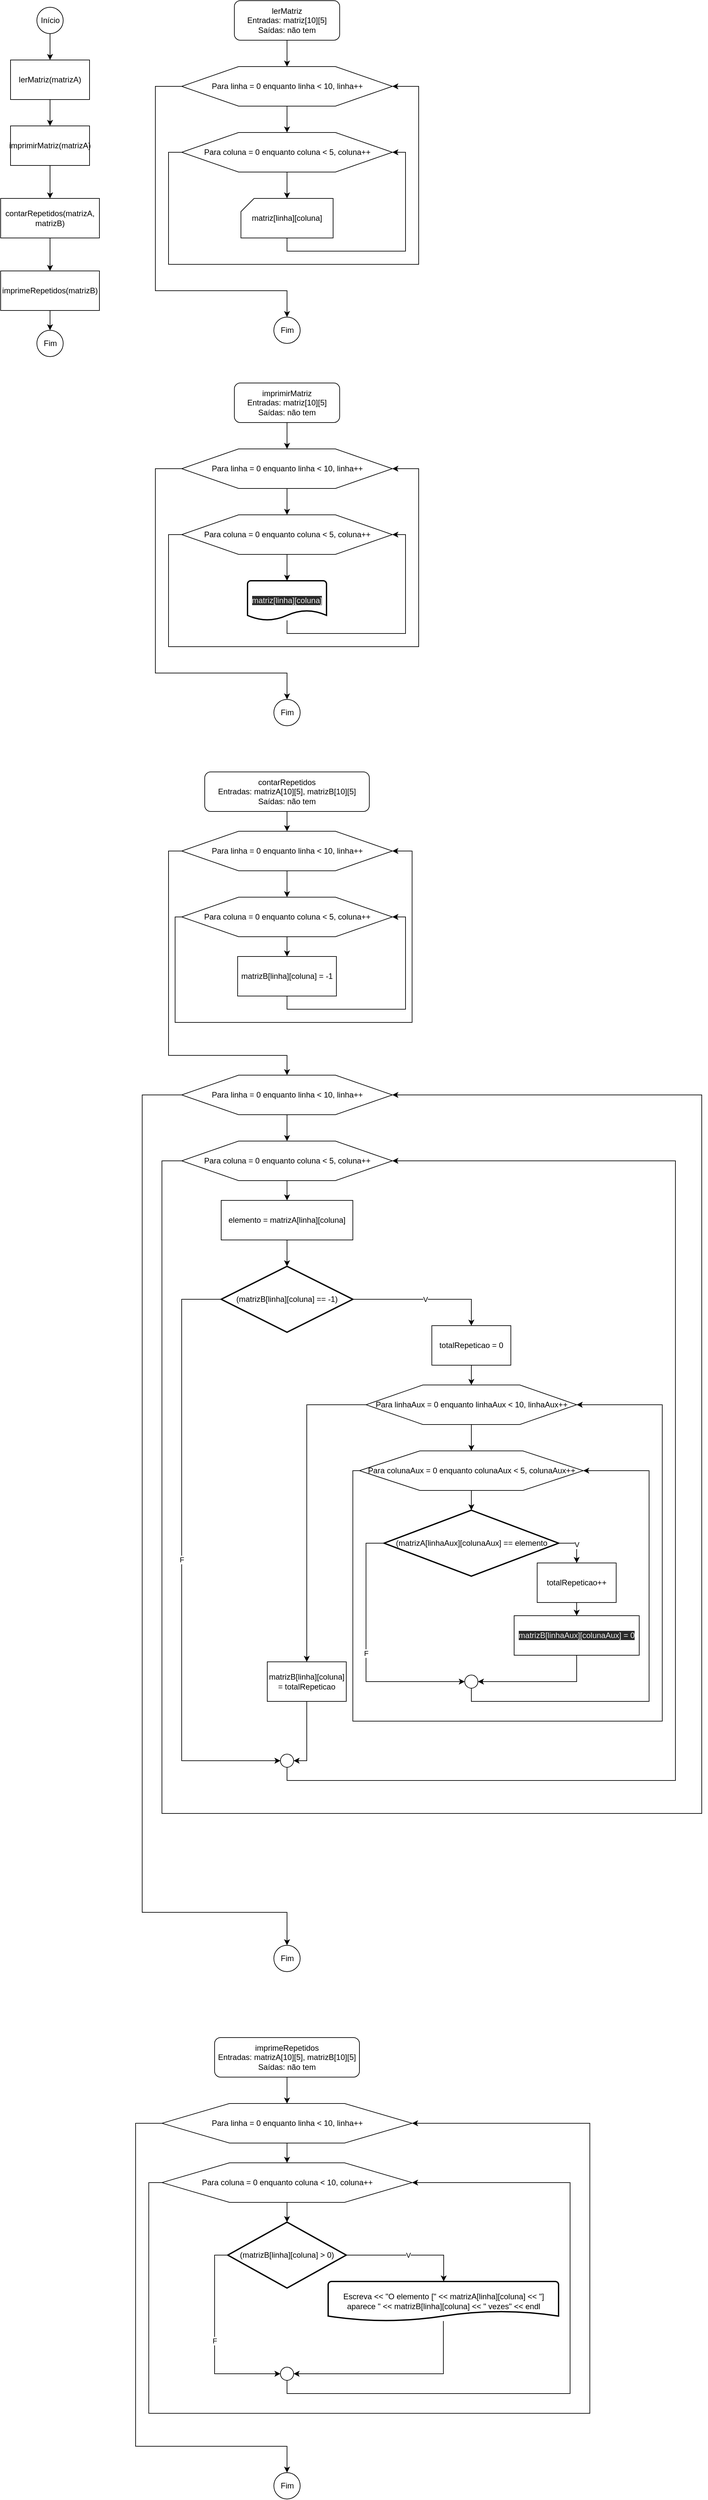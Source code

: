 <mxfile version="18.1.3" type="device"><diagram id="3Lc6klFx0aYKTzLMH6gQ" name="Página-1"><mxGraphModel dx="954" dy="908" grid="1" gridSize="10" guides="1" tooltips="1" connect="1" arrows="1" fold="1" page="1" pageScale="1" pageWidth="827" pageHeight="1169" math="0" shadow="0"><root><mxCell id="0"/><mxCell id="1" parent="0"/><mxCell id="7wD_U6ZinpNg8_cR09ai-6" value="" style="edgeStyle=orthogonalEdgeStyle;rounded=0;orthogonalLoop=1;jettySize=auto;html=1;" edge="1" parent="1" source="7wD_U6ZinpNg8_cR09ai-1" target="7wD_U6ZinpNg8_cR09ai-2"><mxGeometry relative="1" as="geometry"/></mxCell><mxCell id="7wD_U6ZinpNg8_cR09ai-1" value="Início" style="verticalLabelPosition=middle;verticalAlign=middle;html=1;shape=mxgraph.flowchart.on-page_reference;labelPosition=center;align=center;" vertex="1" parent="1"><mxGeometry x="180" y="20" width="40" height="40" as="geometry"/></mxCell><mxCell id="7wD_U6ZinpNg8_cR09ai-7" value="" style="edgeStyle=orthogonalEdgeStyle;rounded=0;orthogonalLoop=1;jettySize=auto;html=1;" edge="1" parent="1" source="7wD_U6ZinpNg8_cR09ai-2" target="7wD_U6ZinpNg8_cR09ai-3"><mxGeometry relative="1" as="geometry"/></mxCell><mxCell id="7wD_U6ZinpNg8_cR09ai-2" value="lerMatriz(matrizA)" style="rounded=0;whiteSpace=wrap;html=1;" vertex="1" parent="1"><mxGeometry x="140" y="100" width="120" height="60" as="geometry"/></mxCell><mxCell id="7wD_U6ZinpNg8_cR09ai-8" value="" style="edgeStyle=orthogonalEdgeStyle;rounded=0;orthogonalLoop=1;jettySize=auto;html=1;" edge="1" parent="1" source="7wD_U6ZinpNg8_cR09ai-3" target="7wD_U6ZinpNg8_cR09ai-4"><mxGeometry relative="1" as="geometry"/></mxCell><mxCell id="7wD_U6ZinpNg8_cR09ai-3" value="imprimirMatriz(matrizA)" style="rounded=0;whiteSpace=wrap;html=1;" vertex="1" parent="1"><mxGeometry x="140" y="200" width="120" height="60" as="geometry"/></mxCell><mxCell id="7wD_U6ZinpNg8_cR09ai-9" value="" style="edgeStyle=orthogonalEdgeStyle;rounded=0;orthogonalLoop=1;jettySize=auto;html=1;" edge="1" parent="1" source="7wD_U6ZinpNg8_cR09ai-4" target="7wD_U6ZinpNg8_cR09ai-5"><mxGeometry relative="1" as="geometry"/></mxCell><mxCell id="7wD_U6ZinpNg8_cR09ai-4" value="contarRepetidos(matrizA, matrizB)" style="rounded=0;whiteSpace=wrap;html=1;" vertex="1" parent="1"><mxGeometry x="125" y="310" width="150" height="60" as="geometry"/></mxCell><mxCell id="7wD_U6ZinpNg8_cR09ai-11" value="" style="edgeStyle=orthogonalEdgeStyle;rounded=0;orthogonalLoop=1;jettySize=auto;html=1;" edge="1" parent="1" source="7wD_U6ZinpNg8_cR09ai-5" target="7wD_U6ZinpNg8_cR09ai-10"><mxGeometry relative="1" as="geometry"/></mxCell><mxCell id="7wD_U6ZinpNg8_cR09ai-5" value="imprimeRepetidos(matrizB)" style="rounded=0;whiteSpace=wrap;html=1;" vertex="1" parent="1"><mxGeometry x="125" y="420" width="150" height="60" as="geometry"/></mxCell><mxCell id="7wD_U6ZinpNg8_cR09ai-10" value="Fim" style="verticalLabelPosition=middle;verticalAlign=middle;html=1;shape=mxgraph.flowchart.on-page_reference;labelPosition=center;align=center;" vertex="1" parent="1"><mxGeometry x="180" y="510" width="40" height="40" as="geometry"/></mxCell><mxCell id="7wD_U6ZinpNg8_cR09ai-21" value="" style="edgeStyle=orthogonalEdgeStyle;rounded=0;orthogonalLoop=1;jettySize=auto;html=1;" edge="1" parent="1" source="7wD_U6ZinpNg8_cR09ai-12" target="7wD_U6ZinpNg8_cR09ai-13"><mxGeometry relative="1" as="geometry"/></mxCell><mxCell id="7wD_U6ZinpNg8_cR09ai-12" value="lerMatriz&lt;br&gt;Entradas: matriz[10][5]&lt;br&gt;Saídas: não tem" style="rounded=1;whiteSpace=wrap;html=1;" vertex="1" parent="1"><mxGeometry x="480" y="10" width="160" height="60" as="geometry"/></mxCell><mxCell id="7wD_U6ZinpNg8_cR09ai-20" style="edgeStyle=orthogonalEdgeStyle;rounded=0;orthogonalLoop=1;jettySize=auto;html=1;" edge="1" parent="1" source="7wD_U6ZinpNg8_cR09ai-13" target="7wD_U6ZinpNg8_cR09ai-19"><mxGeometry relative="1" as="geometry"><Array as="points"><mxPoint x="360" y="140"/><mxPoint x="360" y="450"/><mxPoint x="560" y="450"/></Array></mxGeometry></mxCell><mxCell id="7wD_U6ZinpNg8_cR09ai-22" value="" style="edgeStyle=orthogonalEdgeStyle;rounded=0;orthogonalLoop=1;jettySize=auto;html=1;" edge="1" parent="1" source="7wD_U6ZinpNg8_cR09ai-13" target="7wD_U6ZinpNg8_cR09ai-14"><mxGeometry relative="1" as="geometry"/></mxCell><mxCell id="7wD_U6ZinpNg8_cR09ai-13" value="Para linha = 0 enquanto linha &amp;lt; 10, linha++" style="verticalLabelPosition=middle;verticalAlign=middle;html=1;shape=hexagon;perimeter=hexagonPerimeter2;arcSize=6;size=0.27;labelPosition=center;align=center;" vertex="1" parent="1"><mxGeometry x="400" y="110" width="320" height="60" as="geometry"/></mxCell><mxCell id="7wD_U6ZinpNg8_cR09ai-16" value="" style="edgeStyle=orthogonalEdgeStyle;rounded=0;orthogonalLoop=1;jettySize=auto;html=1;" edge="1" parent="1" source="7wD_U6ZinpNg8_cR09ai-14" target="7wD_U6ZinpNg8_cR09ai-15"><mxGeometry relative="1" as="geometry"/></mxCell><mxCell id="7wD_U6ZinpNg8_cR09ai-18" style="edgeStyle=orthogonalEdgeStyle;rounded=0;orthogonalLoop=1;jettySize=auto;html=1;entryX=1;entryY=0.5;entryDx=0;entryDy=0;" edge="1" parent="1" source="7wD_U6ZinpNg8_cR09ai-14" target="7wD_U6ZinpNg8_cR09ai-13"><mxGeometry relative="1" as="geometry"><Array as="points"><mxPoint x="380" y="240"/><mxPoint x="380" y="410"/><mxPoint x="760" y="410"/><mxPoint x="760" y="140"/></Array></mxGeometry></mxCell><mxCell id="7wD_U6ZinpNg8_cR09ai-14" value="Para coluna = 0 enquanto coluna &amp;lt; 5, coluna++" style="verticalLabelPosition=middle;verticalAlign=middle;html=1;shape=hexagon;perimeter=hexagonPerimeter2;arcSize=6;size=0.27;labelPosition=center;align=center;" vertex="1" parent="1"><mxGeometry x="400" y="210" width="320" height="60" as="geometry"/></mxCell><mxCell id="7wD_U6ZinpNg8_cR09ai-17" style="edgeStyle=orthogonalEdgeStyle;rounded=0;orthogonalLoop=1;jettySize=auto;html=1;entryX=1;entryY=0.5;entryDx=0;entryDy=0;" edge="1" parent="1" source="7wD_U6ZinpNg8_cR09ai-15" target="7wD_U6ZinpNg8_cR09ai-14"><mxGeometry relative="1" as="geometry"><Array as="points"><mxPoint x="560" y="390"/><mxPoint x="740" y="390"/><mxPoint x="740" y="240"/></Array></mxGeometry></mxCell><mxCell id="7wD_U6ZinpNg8_cR09ai-15" value="matriz[linha][coluna]" style="verticalLabelPosition=middle;verticalAlign=middle;html=1;shape=card;whiteSpace=wrap;size=20;arcSize=12;labelPosition=center;align=center;" vertex="1" parent="1"><mxGeometry x="490" y="310" width="140" height="60" as="geometry"/></mxCell><mxCell id="7wD_U6ZinpNg8_cR09ai-19" value="Fim" style="verticalLabelPosition=middle;verticalAlign=middle;html=1;shape=mxgraph.flowchart.on-page_reference;labelPosition=center;align=center;" vertex="1" parent="1"><mxGeometry x="540" y="490" width="40" height="40" as="geometry"/></mxCell><mxCell id="7wD_U6ZinpNg8_cR09ai-23" value="" style="edgeStyle=orthogonalEdgeStyle;rounded=0;orthogonalLoop=1;jettySize=auto;html=1;" edge="1" parent="1" source="7wD_U6ZinpNg8_cR09ai-24" target="7wD_U6ZinpNg8_cR09ai-27"><mxGeometry relative="1" as="geometry"/></mxCell><mxCell id="7wD_U6ZinpNg8_cR09ai-24" value="imprimirMatriz&lt;br&gt;Entradas: matriz[10][5]&lt;br&gt;Saídas: não tem" style="rounded=1;whiteSpace=wrap;html=1;" vertex="1" parent="1"><mxGeometry x="480" y="590" width="160" height="60" as="geometry"/></mxCell><mxCell id="7wD_U6ZinpNg8_cR09ai-25" style="edgeStyle=orthogonalEdgeStyle;rounded=0;orthogonalLoop=1;jettySize=auto;html=1;" edge="1" parent="1" source="7wD_U6ZinpNg8_cR09ai-27" target="7wD_U6ZinpNg8_cR09ai-33"><mxGeometry relative="1" as="geometry"><Array as="points"><mxPoint x="360" y="720"/><mxPoint x="360" y="1030"/><mxPoint x="560" y="1030"/></Array></mxGeometry></mxCell><mxCell id="7wD_U6ZinpNg8_cR09ai-26" value="" style="edgeStyle=orthogonalEdgeStyle;rounded=0;orthogonalLoop=1;jettySize=auto;html=1;" edge="1" parent="1" source="7wD_U6ZinpNg8_cR09ai-27" target="7wD_U6ZinpNg8_cR09ai-30"><mxGeometry relative="1" as="geometry"/></mxCell><mxCell id="7wD_U6ZinpNg8_cR09ai-27" value="Para linha = 0 enquanto linha &amp;lt; 10, linha++" style="verticalLabelPosition=middle;verticalAlign=middle;html=1;shape=hexagon;perimeter=hexagonPerimeter2;arcSize=6;size=0.27;labelPosition=center;align=center;" vertex="1" parent="1"><mxGeometry x="400" y="690" width="320" height="60" as="geometry"/></mxCell><mxCell id="7wD_U6ZinpNg8_cR09ai-28" value="" style="edgeStyle=orthogonalEdgeStyle;rounded=0;orthogonalLoop=1;jettySize=auto;html=1;" edge="1" parent="1" source="7wD_U6ZinpNg8_cR09ai-30"><mxGeometry relative="1" as="geometry"><mxPoint x="560" y="890" as="targetPoint"/></mxGeometry></mxCell><mxCell id="7wD_U6ZinpNg8_cR09ai-29" style="edgeStyle=orthogonalEdgeStyle;rounded=0;orthogonalLoop=1;jettySize=auto;html=1;entryX=1;entryY=0.5;entryDx=0;entryDy=0;" edge="1" parent="1" source="7wD_U6ZinpNg8_cR09ai-30" target="7wD_U6ZinpNg8_cR09ai-27"><mxGeometry relative="1" as="geometry"><Array as="points"><mxPoint x="380" y="820"/><mxPoint x="380" y="990"/><mxPoint x="760" y="990"/><mxPoint x="760" y="720"/></Array></mxGeometry></mxCell><mxCell id="7wD_U6ZinpNg8_cR09ai-30" value="Para coluna = 0 enquanto coluna &amp;lt; 5, coluna++" style="verticalLabelPosition=middle;verticalAlign=middle;html=1;shape=hexagon;perimeter=hexagonPerimeter2;arcSize=6;size=0.27;labelPosition=center;align=center;" vertex="1" parent="1"><mxGeometry x="400" y="790" width="320" height="60" as="geometry"/></mxCell><mxCell id="7wD_U6ZinpNg8_cR09ai-31" style="edgeStyle=orthogonalEdgeStyle;rounded=0;orthogonalLoop=1;jettySize=auto;html=1;entryX=1;entryY=0.5;entryDx=0;entryDy=0;" edge="1" parent="1" target="7wD_U6ZinpNg8_cR09ai-30"><mxGeometry relative="1" as="geometry"><Array as="points"><mxPoint x="560" y="970"/><mxPoint x="740" y="970"/><mxPoint x="740" y="820"/></Array><mxPoint x="560.034" y="950" as="sourcePoint"/></mxGeometry></mxCell><mxCell id="7wD_U6ZinpNg8_cR09ai-33" value="Fim" style="verticalLabelPosition=middle;verticalAlign=middle;html=1;shape=mxgraph.flowchart.on-page_reference;labelPosition=center;align=center;" vertex="1" parent="1"><mxGeometry x="540" y="1070" width="40" height="40" as="geometry"/></mxCell><mxCell id="7wD_U6ZinpNg8_cR09ai-34" value="&lt;span style=&quot;color: rgb(240, 240, 240); font-family: Helvetica; font-size: 12px; font-style: normal; font-variant-ligatures: normal; font-variant-caps: normal; font-weight: 400; letter-spacing: normal; orphans: 2; text-align: center; text-indent: 0px; text-transform: none; widows: 2; word-spacing: 0px; -webkit-text-stroke-width: 0px; background-color: rgb(42, 42, 42); text-decoration-thickness: initial; text-decoration-style: initial; text-decoration-color: initial; float: none; display: inline !important;&quot;&gt;matriz[linha][coluna]&lt;/span&gt;" style="strokeWidth=2;html=1;shape=mxgraph.flowchart.document2;whiteSpace=wrap;size=0.25;" vertex="1" parent="1"><mxGeometry x="500" y="890" width="120" height="60" as="geometry"/></mxCell><mxCell id="7wD_U6ZinpNg8_cR09ai-61" value="" style="edgeStyle=orthogonalEdgeStyle;rounded=0;orthogonalLoop=1;jettySize=auto;html=1;" edge="1" parent="1" source="7wD_U6ZinpNg8_cR09ai-35" target="7wD_U6ZinpNg8_cR09ai-58"><mxGeometry relative="1" as="geometry"/></mxCell><mxCell id="7wD_U6ZinpNg8_cR09ai-35" value="contarRepetidos&lt;br&gt;Entradas: matrizA[10][5], matrizB[10][5]&lt;br&gt;Saídas: não tem" style="rounded=1;whiteSpace=wrap;html=1;" vertex="1" parent="1"><mxGeometry x="435" y="1180" width="250" height="60" as="geometry"/></mxCell><mxCell id="7wD_U6ZinpNg8_cR09ai-36" value="" style="edgeStyle=orthogonalEdgeStyle;rounded=0;orthogonalLoop=1;jettySize=auto;html=1;" edge="1" parent="1" source="7wD_U6ZinpNg8_cR09ai-37" target="7wD_U6ZinpNg8_cR09ai-38"><mxGeometry relative="1" as="geometry"/></mxCell><mxCell id="7wD_U6ZinpNg8_cR09ai-96" style="edgeStyle=orthogonalEdgeStyle;rounded=0;orthogonalLoop=1;jettySize=auto;html=1;entryX=0.5;entryY=0;entryDx=0;entryDy=0;entryPerimeter=0;" edge="1" parent="1" source="7wD_U6ZinpNg8_cR09ai-37" target="7wD_U6ZinpNg8_cR09ai-95"><mxGeometry relative="1" as="geometry"><Array as="points"><mxPoint x="340" y="1670"/><mxPoint x="340" y="2910"/><mxPoint x="560" y="2910"/></Array></mxGeometry></mxCell><mxCell id="7wD_U6ZinpNg8_cR09ai-37" value="Para linha = 0 enquanto linha &amp;lt; 10, linha++" style="verticalLabelPosition=middle;verticalAlign=middle;html=1;shape=hexagon;perimeter=hexagonPerimeter2;arcSize=6;size=0.27;labelPosition=center;align=center;" vertex="1" parent="1"><mxGeometry x="400" y="1640" width="320" height="60" as="geometry"/></mxCell><mxCell id="7wD_U6ZinpNg8_cR09ai-42" value="" style="edgeStyle=orthogonalEdgeStyle;rounded=0;orthogonalLoop=1;jettySize=auto;html=1;" edge="1" parent="1" source="7wD_U6ZinpNg8_cR09ai-38"><mxGeometry relative="1" as="geometry"><mxPoint x="560.029" y="1830" as="targetPoint"/></mxGeometry></mxCell><mxCell id="7wD_U6ZinpNg8_cR09ai-94" style="edgeStyle=orthogonalEdgeStyle;rounded=0;orthogonalLoop=1;jettySize=auto;html=1;entryX=1;entryY=0.5;entryDx=0;entryDy=0;" edge="1" parent="1" source="7wD_U6ZinpNg8_cR09ai-38" target="7wD_U6ZinpNg8_cR09ai-37"><mxGeometry relative="1" as="geometry"><Array as="points"><mxPoint x="370" y="1770"/><mxPoint x="370" y="2760"/><mxPoint x="1190" y="2760"/><mxPoint x="1190" y="1670"/></Array></mxGeometry></mxCell><mxCell id="7wD_U6ZinpNg8_cR09ai-38" value="Para coluna = 0 enquanto coluna &amp;lt; 5, coluna++" style="verticalLabelPosition=middle;verticalAlign=middle;html=1;shape=hexagon;perimeter=hexagonPerimeter2;arcSize=6;size=0.27;labelPosition=center;align=center;" vertex="1" parent="1"><mxGeometry x="400" y="1740" width="320" height="60" as="geometry"/></mxCell><mxCell id="7wD_U6ZinpNg8_cR09ai-57" value="" style="edgeStyle=orthogonalEdgeStyle;rounded=0;orthogonalLoop=1;jettySize=auto;html=1;" edge="1" parent="1" source="7wD_U6ZinpNg8_cR09ai-58" target="7wD_U6ZinpNg8_cR09ai-60"><mxGeometry relative="1" as="geometry"/></mxCell><mxCell id="7wD_U6ZinpNg8_cR09ai-65" style="edgeStyle=orthogonalEdgeStyle;rounded=0;orthogonalLoop=1;jettySize=auto;html=1;" edge="1" parent="1" source="7wD_U6ZinpNg8_cR09ai-58" target="7wD_U6ZinpNg8_cR09ai-37"><mxGeometry relative="1" as="geometry"><Array as="points"><mxPoint x="380" y="1300"/><mxPoint x="380" y="1610"/><mxPoint x="560" y="1610"/></Array></mxGeometry></mxCell><mxCell id="7wD_U6ZinpNg8_cR09ai-58" value="Para linha = 0 enquanto linha &amp;lt; 10, linha++" style="verticalLabelPosition=middle;verticalAlign=middle;html=1;shape=hexagon;perimeter=hexagonPerimeter2;arcSize=6;size=0.27;labelPosition=center;align=center;" vertex="1" parent="1"><mxGeometry x="400" y="1270" width="320" height="60" as="geometry"/></mxCell><mxCell id="7wD_U6ZinpNg8_cR09ai-59" value="" style="edgeStyle=orthogonalEdgeStyle;rounded=0;orthogonalLoop=1;jettySize=auto;html=1;" edge="1" parent="1" source="7wD_U6ZinpNg8_cR09ai-60"><mxGeometry relative="1" as="geometry"><mxPoint x="560.029" y="1460" as="targetPoint"/></mxGeometry></mxCell><mxCell id="7wD_U6ZinpNg8_cR09ai-64" style="edgeStyle=orthogonalEdgeStyle;rounded=0;orthogonalLoop=1;jettySize=auto;html=1;entryX=1;entryY=0.5;entryDx=0;entryDy=0;" edge="1" parent="1" source="7wD_U6ZinpNg8_cR09ai-60" target="7wD_U6ZinpNg8_cR09ai-58"><mxGeometry relative="1" as="geometry"><Array as="points"><mxPoint x="390" y="1400"/><mxPoint x="390" y="1560"/><mxPoint x="750" y="1560"/><mxPoint x="750" y="1300"/></Array></mxGeometry></mxCell><mxCell id="7wD_U6ZinpNg8_cR09ai-60" value="Para coluna = 0 enquanto coluna &amp;lt; 5, coluna++" style="verticalLabelPosition=middle;verticalAlign=middle;html=1;shape=hexagon;perimeter=hexagonPerimeter2;arcSize=6;size=0.27;labelPosition=center;align=center;" vertex="1" parent="1"><mxGeometry x="400" y="1370" width="320" height="60" as="geometry"/></mxCell><mxCell id="7wD_U6ZinpNg8_cR09ai-63" style="edgeStyle=orthogonalEdgeStyle;rounded=0;orthogonalLoop=1;jettySize=auto;html=1;entryX=1;entryY=0.5;entryDx=0;entryDy=0;" edge="1" parent="1" source="7wD_U6ZinpNg8_cR09ai-62" target="7wD_U6ZinpNg8_cR09ai-60"><mxGeometry relative="1" as="geometry"><Array as="points"><mxPoint x="560" y="1540"/><mxPoint x="740" y="1540"/><mxPoint x="740" y="1400"/></Array></mxGeometry></mxCell><mxCell id="7wD_U6ZinpNg8_cR09ai-62" value="matrizB[linha][coluna] = -1" style="rounded=0;whiteSpace=wrap;html=1;" vertex="1" parent="1"><mxGeometry x="485" y="1460" width="150" height="60" as="geometry"/></mxCell><mxCell id="7wD_U6ZinpNg8_cR09ai-68" value="" style="edgeStyle=orthogonalEdgeStyle;rounded=0;orthogonalLoop=1;jettySize=auto;html=1;" edge="1" parent="1" source="7wD_U6ZinpNg8_cR09ai-66" target="7wD_U6ZinpNg8_cR09ai-67"><mxGeometry relative="1" as="geometry"/></mxCell><mxCell id="7wD_U6ZinpNg8_cR09ai-66" value="elemento = matrizA[linha][coluna]" style="rounded=0;whiteSpace=wrap;html=1;" vertex="1" parent="1"><mxGeometry x="460" y="1830" width="200" height="60" as="geometry"/></mxCell><mxCell id="7wD_U6ZinpNg8_cR09ai-70" value="V" style="edgeStyle=orthogonalEdgeStyle;rounded=0;orthogonalLoop=1;jettySize=auto;html=1;entryX=0.5;entryY=0;entryDx=0;entryDy=0;" edge="1" parent="1" source="7wD_U6ZinpNg8_cR09ai-67" target="7wD_U6ZinpNg8_cR09ai-69"><mxGeometry relative="1" as="geometry"><Array as="points"><mxPoint x="840" y="1980"/></Array></mxGeometry></mxCell><mxCell id="7wD_U6ZinpNg8_cR09ai-89" value="F" style="edgeStyle=orthogonalEdgeStyle;rounded=0;orthogonalLoop=1;jettySize=auto;html=1;entryX=0;entryY=0.5;entryDx=0;entryDy=0;entryPerimeter=0;" edge="1" parent="1" source="7wD_U6ZinpNg8_cR09ai-67" target="7wD_U6ZinpNg8_cR09ai-86"><mxGeometry relative="1" as="geometry"><Array as="points"><mxPoint x="400" y="1980"/><mxPoint x="400" y="2680"/></Array></mxGeometry></mxCell><mxCell id="7wD_U6ZinpNg8_cR09ai-67" value="(matrizB[linha][coluna] == -1)" style="strokeWidth=2;html=1;shape=mxgraph.flowchart.decision;whiteSpace=wrap;" vertex="1" parent="1"><mxGeometry x="460" y="1930" width="200" height="100" as="geometry"/></mxCell><mxCell id="7wD_U6ZinpNg8_cR09ai-75" value="" style="edgeStyle=orthogonalEdgeStyle;rounded=0;orthogonalLoop=1;jettySize=auto;html=1;" edge="1" parent="1" source="7wD_U6ZinpNg8_cR09ai-69" target="7wD_U6ZinpNg8_cR09ai-72"><mxGeometry relative="1" as="geometry"/></mxCell><mxCell id="7wD_U6ZinpNg8_cR09ai-69" value="totalRepeticao = 0" style="rounded=0;whiteSpace=wrap;html=1;" vertex="1" parent="1"><mxGeometry x="780" y="2020" width="120" height="60" as="geometry"/></mxCell><mxCell id="7wD_U6ZinpNg8_cR09ai-71" value="" style="edgeStyle=orthogonalEdgeStyle;rounded=0;orthogonalLoop=1;jettySize=auto;html=1;" edge="1" parent="1" source="7wD_U6ZinpNg8_cR09ai-72" target="7wD_U6ZinpNg8_cR09ai-74"><mxGeometry relative="1" as="geometry"/></mxCell><mxCell id="7wD_U6ZinpNg8_cR09ai-92" style="edgeStyle=orthogonalEdgeStyle;rounded=0;orthogonalLoop=1;jettySize=auto;html=1;" edge="1" parent="1" source="7wD_U6ZinpNg8_cR09ai-72" target="7wD_U6ZinpNg8_cR09ai-91"><mxGeometry relative="1" as="geometry"/></mxCell><mxCell id="7wD_U6ZinpNg8_cR09ai-72" value="Para linhaAux = 0 enquanto linhaAux &amp;lt; 10, linhaAux++" style="verticalLabelPosition=middle;verticalAlign=middle;html=1;shape=hexagon;perimeter=hexagonPerimeter2;arcSize=6;size=0.27;labelPosition=center;align=center;" vertex="1" parent="1"><mxGeometry x="680" y="2110" width="320" height="60" as="geometry"/></mxCell><mxCell id="7wD_U6ZinpNg8_cR09ai-73" value="" style="edgeStyle=orthogonalEdgeStyle;rounded=0;orthogonalLoop=1;jettySize=auto;html=1;" edge="1" parent="1" source="7wD_U6ZinpNg8_cR09ai-74"><mxGeometry relative="1" as="geometry"><mxPoint x="840.029" y="2300" as="targetPoint"/></mxGeometry></mxCell><mxCell id="7wD_U6ZinpNg8_cR09ai-85" style="edgeStyle=orthogonalEdgeStyle;rounded=0;orthogonalLoop=1;jettySize=auto;html=1;entryX=1;entryY=0.5;entryDx=0;entryDy=0;" edge="1" parent="1" source="7wD_U6ZinpNg8_cR09ai-74" target="7wD_U6ZinpNg8_cR09ai-72"><mxGeometry relative="1" as="geometry"><Array as="points"><mxPoint x="660" y="2240"/><mxPoint x="660" y="2620"/><mxPoint x="1130" y="2620"/><mxPoint x="1130" y="2140"/></Array></mxGeometry></mxCell><mxCell id="7wD_U6ZinpNg8_cR09ai-74" value="Para colunaAux = 0 enquanto colunaAux &amp;lt; 5, colunaAux++" style="verticalLabelPosition=middle;verticalAlign=middle;html=1;shape=hexagon;perimeter=hexagonPerimeter2;arcSize=6;size=0.27;labelPosition=center;align=center;" vertex="1" parent="1"><mxGeometry x="670" y="2210" width="340" height="60" as="geometry"/></mxCell><mxCell id="7wD_U6ZinpNg8_cR09ai-78" value="V" style="edgeStyle=orthogonalEdgeStyle;rounded=0;orthogonalLoop=1;jettySize=auto;html=1;entryX=0.5;entryY=0;entryDx=0;entryDy=0;" edge="1" parent="1" source="7wD_U6ZinpNg8_cR09ai-76" target="7wD_U6ZinpNg8_cR09ai-77"><mxGeometry relative="1" as="geometry"><Array as="points"><mxPoint x="1000" y="2350"/></Array></mxGeometry></mxCell><mxCell id="7wD_U6ZinpNg8_cR09ai-83" value="F" style="edgeStyle=orthogonalEdgeStyle;rounded=0;orthogonalLoop=1;jettySize=auto;html=1;entryX=0;entryY=0.5;entryDx=0;entryDy=0;entryPerimeter=0;" edge="1" parent="1" source="7wD_U6ZinpNg8_cR09ai-76" target="7wD_U6ZinpNg8_cR09ai-81"><mxGeometry relative="1" as="geometry"><Array as="points"><mxPoint x="680" y="2350"/><mxPoint x="680" y="2560"/></Array></mxGeometry></mxCell><mxCell id="7wD_U6ZinpNg8_cR09ai-76" value="(matrizA[linhaAux][colunaAux] == elemento" style="strokeWidth=2;html=1;shape=mxgraph.flowchart.decision;whiteSpace=wrap;" vertex="1" parent="1"><mxGeometry x="707.5" y="2300" width="265" height="100" as="geometry"/></mxCell><mxCell id="7wD_U6ZinpNg8_cR09ai-80" value="" style="edgeStyle=orthogonalEdgeStyle;rounded=0;orthogonalLoop=1;jettySize=auto;html=1;" edge="1" parent="1" source="7wD_U6ZinpNg8_cR09ai-77" target="7wD_U6ZinpNg8_cR09ai-79"><mxGeometry relative="1" as="geometry"/></mxCell><mxCell id="7wD_U6ZinpNg8_cR09ai-77" value="totalRepeticao++" style="rounded=0;whiteSpace=wrap;html=1;" vertex="1" parent="1"><mxGeometry x="940" y="2380" width="120" height="60" as="geometry"/></mxCell><mxCell id="7wD_U6ZinpNg8_cR09ai-82" style="edgeStyle=orthogonalEdgeStyle;rounded=0;orthogonalLoop=1;jettySize=auto;html=1;entryX=1;entryY=0.5;entryDx=0;entryDy=0;entryPerimeter=0;" edge="1" parent="1" source="7wD_U6ZinpNg8_cR09ai-79" target="7wD_U6ZinpNg8_cR09ai-81"><mxGeometry relative="1" as="geometry"><Array as="points"><mxPoint x="1000" y="2560"/></Array></mxGeometry></mxCell><mxCell id="7wD_U6ZinpNg8_cR09ai-79" value="&lt;span style=&quot;color: rgb(240, 240, 240); font-family: Helvetica; font-size: 12px; font-style: normal; font-variant-ligatures: normal; font-variant-caps: normal; font-weight: 400; letter-spacing: normal; orphans: 2; text-align: center; text-indent: 0px; text-transform: none; widows: 2; word-spacing: 0px; -webkit-text-stroke-width: 0px; background-color: rgb(42, 42, 42); text-decoration-thickness: initial; text-decoration-style: initial; text-decoration-color: initial; float: none; display: inline !important;&quot;&gt;matrizB[linhaAux][colunaAux] = 0&lt;/span&gt;" style="rounded=0;whiteSpace=wrap;html=1;" vertex="1" parent="1"><mxGeometry x="905" y="2460" width="190" height="60" as="geometry"/></mxCell><mxCell id="7wD_U6ZinpNg8_cR09ai-84" style="edgeStyle=orthogonalEdgeStyle;rounded=0;orthogonalLoop=1;jettySize=auto;html=1;entryX=1;entryY=0.5;entryDx=0;entryDy=0;" edge="1" parent="1" source="7wD_U6ZinpNg8_cR09ai-81" target="7wD_U6ZinpNg8_cR09ai-74"><mxGeometry relative="1" as="geometry"><Array as="points"><mxPoint x="840" y="2590"/><mxPoint x="1110" y="2590"/><mxPoint x="1110" y="2240"/></Array></mxGeometry></mxCell><mxCell id="7wD_U6ZinpNg8_cR09ai-81" value="" style="verticalLabelPosition=bottom;verticalAlign=top;html=1;shape=mxgraph.flowchart.on-page_reference;" vertex="1" parent="1"><mxGeometry x="830" y="2550" width="20" height="20" as="geometry"/></mxCell><mxCell id="7wD_U6ZinpNg8_cR09ai-90" style="edgeStyle=orthogonalEdgeStyle;rounded=0;orthogonalLoop=1;jettySize=auto;html=1;entryX=1;entryY=0.5;entryDx=0;entryDy=0;" edge="1" parent="1" source="7wD_U6ZinpNg8_cR09ai-86" target="7wD_U6ZinpNg8_cR09ai-38"><mxGeometry relative="1" as="geometry"><Array as="points"><mxPoint x="560" y="2710"/><mxPoint x="1150" y="2710"/><mxPoint x="1150" y="1770"/></Array></mxGeometry></mxCell><mxCell id="7wD_U6ZinpNg8_cR09ai-86" value="" style="verticalLabelPosition=bottom;verticalAlign=top;html=1;shape=mxgraph.flowchart.on-page_reference;" vertex="1" parent="1"><mxGeometry x="550" y="2670" width="20" height="20" as="geometry"/></mxCell><mxCell id="7wD_U6ZinpNg8_cR09ai-93" style="edgeStyle=orthogonalEdgeStyle;rounded=0;orthogonalLoop=1;jettySize=auto;html=1;entryX=1;entryY=0.5;entryDx=0;entryDy=0;entryPerimeter=0;" edge="1" parent="1" source="7wD_U6ZinpNg8_cR09ai-91" target="7wD_U6ZinpNg8_cR09ai-86"><mxGeometry relative="1" as="geometry"><Array as="points"><mxPoint x="590" y="2680"/></Array></mxGeometry></mxCell><mxCell id="7wD_U6ZinpNg8_cR09ai-91" value="matrizB[linha][coluna] = totalRepeticao" style="rounded=0;whiteSpace=wrap;html=1;" vertex="1" parent="1"><mxGeometry x="530" y="2530" width="120" height="60" as="geometry"/></mxCell><mxCell id="7wD_U6ZinpNg8_cR09ai-95" value="Fim" style="verticalLabelPosition=middle;verticalAlign=middle;html=1;shape=mxgraph.flowchart.on-page_reference;labelPosition=center;align=center;" vertex="1" parent="1"><mxGeometry x="540" y="2960" width="40" height="40" as="geometry"/></mxCell><mxCell id="7wD_U6ZinpNg8_cR09ai-110" value="" style="edgeStyle=orthogonalEdgeStyle;rounded=0;orthogonalLoop=1;jettySize=auto;html=1;" edge="1" parent="1" source="7wD_U6ZinpNg8_cR09ai-97" target="7wD_U6ZinpNg8_cR09ai-98"><mxGeometry relative="1" as="geometry"/></mxCell><mxCell id="7wD_U6ZinpNg8_cR09ai-97" value="imprimeRepetidos&lt;br&gt;Entradas: matrizA[10][5], matrizB[10][5]&lt;br&gt;Saídas: não tem" style="rounded=1;whiteSpace=wrap;html=1;" vertex="1" parent="1"><mxGeometry x="450" y="3100" width="220" height="60" as="geometry"/></mxCell><mxCell id="7wD_U6ZinpNg8_cR09ai-109" style="edgeStyle=orthogonalEdgeStyle;rounded=0;orthogonalLoop=1;jettySize=auto;html=1;" edge="1" parent="1" source="7wD_U6ZinpNg8_cR09ai-98" target="7wD_U6ZinpNg8_cR09ai-108"><mxGeometry relative="1" as="geometry"><Array as="points"><mxPoint x="330" y="3230"/><mxPoint x="330" y="3720"/><mxPoint x="560" y="3720"/></Array></mxGeometry></mxCell><mxCell id="7wD_U6ZinpNg8_cR09ai-111" value="" style="edgeStyle=orthogonalEdgeStyle;rounded=0;orthogonalLoop=1;jettySize=auto;html=1;" edge="1" parent="1" source="7wD_U6ZinpNg8_cR09ai-98" target="7wD_U6ZinpNg8_cR09ai-99"><mxGeometry relative="1" as="geometry"/></mxCell><mxCell id="7wD_U6ZinpNg8_cR09ai-98" value="Para linha = 0 enquanto linha &amp;lt; 10, linha++" style="verticalLabelPosition=middle;verticalAlign=middle;html=1;shape=hexagon;perimeter=hexagonPerimeter2;arcSize=6;size=0.27;labelPosition=center;align=center;" vertex="1" parent="1"><mxGeometry x="370" y="3200" width="380" height="60" as="geometry"/></mxCell><mxCell id="7wD_U6ZinpNg8_cR09ai-107" style="edgeStyle=orthogonalEdgeStyle;rounded=0;orthogonalLoop=1;jettySize=auto;html=1;entryX=1;entryY=0.5;entryDx=0;entryDy=0;" edge="1" parent="1" source="7wD_U6ZinpNg8_cR09ai-99" target="7wD_U6ZinpNg8_cR09ai-98"><mxGeometry relative="1" as="geometry"><Array as="points"><mxPoint x="350" y="3320"/><mxPoint x="350" y="3670"/><mxPoint x="1020" y="3670"/><mxPoint x="1020" y="3230"/></Array></mxGeometry></mxCell><mxCell id="7wD_U6ZinpNg8_cR09ai-112" value="" style="edgeStyle=orthogonalEdgeStyle;rounded=0;orthogonalLoop=1;jettySize=auto;html=1;" edge="1" parent="1" source="7wD_U6ZinpNg8_cR09ai-99" target="7wD_U6ZinpNg8_cR09ai-100"><mxGeometry relative="1" as="geometry"/></mxCell><mxCell id="7wD_U6ZinpNg8_cR09ai-99" value="Para coluna = 0 enquanto coluna &amp;lt; 10, coluna++" style="verticalLabelPosition=middle;verticalAlign=middle;html=1;shape=hexagon;perimeter=hexagonPerimeter2;arcSize=6;size=0.27;labelPosition=center;align=center;" vertex="1" parent="1"><mxGeometry x="370" y="3290" width="380" height="60" as="geometry"/></mxCell><mxCell id="7wD_U6ZinpNg8_cR09ai-102" value="V" style="edgeStyle=orthogonalEdgeStyle;rounded=0;orthogonalLoop=1;jettySize=auto;html=1;" edge="1" parent="1" source="7wD_U6ZinpNg8_cR09ai-100" target="7wD_U6ZinpNg8_cR09ai-101"><mxGeometry relative="1" as="geometry"><Array as="points"><mxPoint x="798" y="3430"/></Array></mxGeometry></mxCell><mxCell id="7wD_U6ZinpNg8_cR09ai-104" value="F" style="edgeStyle=orthogonalEdgeStyle;rounded=0;orthogonalLoop=1;jettySize=auto;html=1;entryX=0;entryY=0.5;entryDx=0;entryDy=0;entryPerimeter=0;" edge="1" parent="1" source="7wD_U6ZinpNg8_cR09ai-100" target="7wD_U6ZinpNg8_cR09ai-103"><mxGeometry relative="1" as="geometry"><Array as="points"><mxPoint x="450" y="3430"/><mxPoint x="450" y="3610"/></Array></mxGeometry></mxCell><mxCell id="7wD_U6ZinpNg8_cR09ai-100" value="(matrizB[linha][coluna] &amp;gt; 0)" style="strokeWidth=2;html=1;shape=mxgraph.flowchart.decision;whiteSpace=wrap;" vertex="1" parent="1"><mxGeometry x="470" y="3380" width="180" height="100" as="geometry"/></mxCell><mxCell id="7wD_U6ZinpNg8_cR09ai-105" style="edgeStyle=orthogonalEdgeStyle;rounded=0;orthogonalLoop=1;jettySize=auto;html=1;entryX=1;entryY=0.5;entryDx=0;entryDy=0;entryPerimeter=0;" edge="1" parent="1" source="7wD_U6ZinpNg8_cR09ai-101" target="7wD_U6ZinpNg8_cR09ai-103"><mxGeometry relative="1" as="geometry"><Array as="points"><mxPoint x="797" y="3610"/></Array></mxGeometry></mxCell><mxCell id="7wD_U6ZinpNg8_cR09ai-101" value="Escreva &amp;lt;&amp;lt; &quot;O elemento [&quot; &amp;lt;&amp;lt; matrizA[linha][coluna] &amp;lt;&amp;lt; &quot;] aparece &quot; &amp;lt;&amp;lt; matrizB[linha][coluna] &amp;lt;&amp;lt; &quot; vezes&quot; &amp;lt;&amp;lt; endl" style="strokeWidth=2;html=1;shape=mxgraph.flowchart.document2;whiteSpace=wrap;size=0.25;" vertex="1" parent="1"><mxGeometry x="622.5" y="3470" width="350" height="60" as="geometry"/></mxCell><mxCell id="7wD_U6ZinpNg8_cR09ai-106" style="edgeStyle=orthogonalEdgeStyle;rounded=0;orthogonalLoop=1;jettySize=auto;html=1;entryX=1;entryY=0.5;entryDx=0;entryDy=0;" edge="1" parent="1" source="7wD_U6ZinpNg8_cR09ai-103" target="7wD_U6ZinpNg8_cR09ai-99"><mxGeometry relative="1" as="geometry"><Array as="points"><mxPoint x="560" y="3640"/><mxPoint x="990" y="3640"/><mxPoint x="990" y="3320"/></Array></mxGeometry></mxCell><mxCell id="7wD_U6ZinpNg8_cR09ai-103" value="" style="verticalLabelPosition=bottom;verticalAlign=top;html=1;shape=mxgraph.flowchart.on-page_reference;" vertex="1" parent="1"><mxGeometry x="550" y="3600" width="20" height="20" as="geometry"/></mxCell><mxCell id="7wD_U6ZinpNg8_cR09ai-108" value="Fim" style="verticalLabelPosition=middle;verticalAlign=middle;html=1;shape=mxgraph.flowchart.on-page_reference;labelPosition=center;align=center;" vertex="1" parent="1"><mxGeometry x="540" y="3760" width="40" height="40" as="geometry"/></mxCell></root></mxGraphModel></diagram></mxfile>